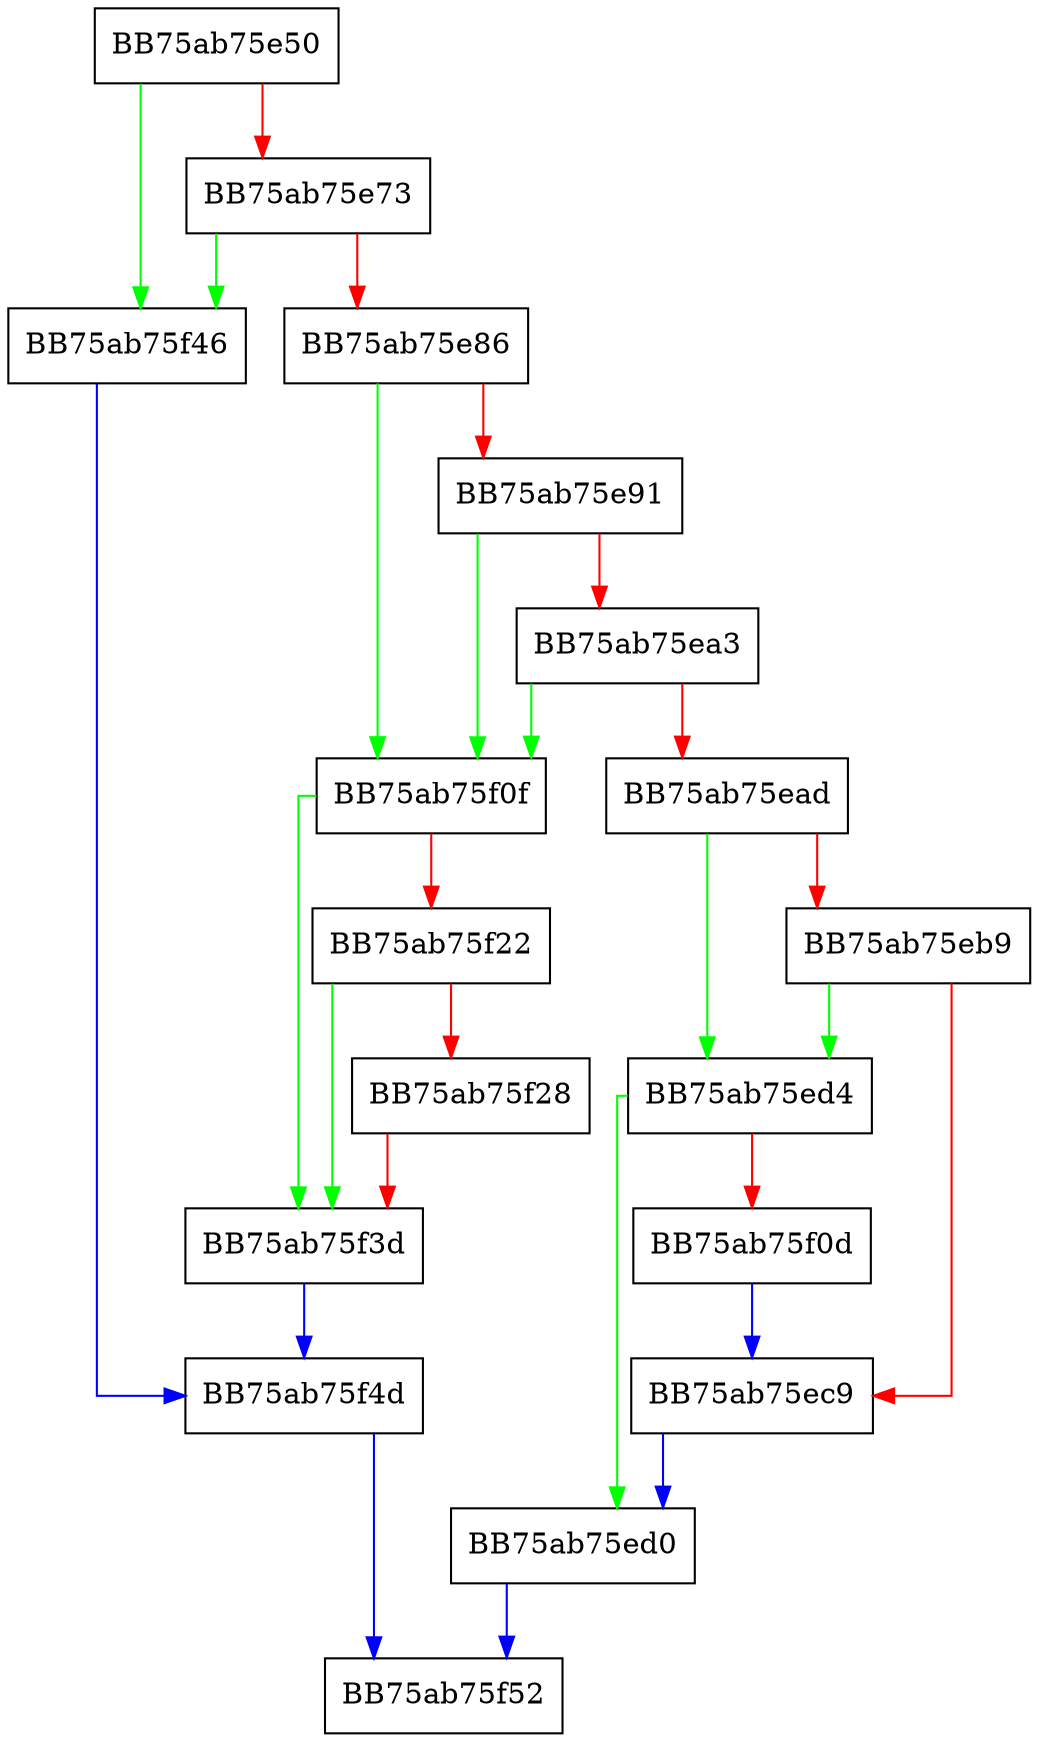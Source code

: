digraph pfnIsActiveThreat {
  node [shape="box"];
  graph [splines=ortho];
  BB75ab75e50 -> BB75ab75f46 [color="green"];
  BB75ab75e50 -> BB75ab75e73 [color="red"];
  BB75ab75e73 -> BB75ab75f46 [color="green"];
  BB75ab75e73 -> BB75ab75e86 [color="red"];
  BB75ab75e86 -> BB75ab75f0f [color="green"];
  BB75ab75e86 -> BB75ab75e91 [color="red"];
  BB75ab75e91 -> BB75ab75f0f [color="green"];
  BB75ab75e91 -> BB75ab75ea3 [color="red"];
  BB75ab75ea3 -> BB75ab75f0f [color="green"];
  BB75ab75ea3 -> BB75ab75ead [color="red"];
  BB75ab75ead -> BB75ab75ed4 [color="green"];
  BB75ab75ead -> BB75ab75eb9 [color="red"];
  BB75ab75eb9 -> BB75ab75ed4 [color="green"];
  BB75ab75eb9 -> BB75ab75ec9 [color="red"];
  BB75ab75ec9 -> BB75ab75ed0 [color="blue"];
  BB75ab75ed0 -> BB75ab75f52 [color="blue"];
  BB75ab75ed4 -> BB75ab75ed0 [color="green"];
  BB75ab75ed4 -> BB75ab75f0d [color="red"];
  BB75ab75f0d -> BB75ab75ec9 [color="blue"];
  BB75ab75f0f -> BB75ab75f3d [color="green"];
  BB75ab75f0f -> BB75ab75f22 [color="red"];
  BB75ab75f22 -> BB75ab75f3d [color="green"];
  BB75ab75f22 -> BB75ab75f28 [color="red"];
  BB75ab75f28 -> BB75ab75f3d [color="red"];
  BB75ab75f3d -> BB75ab75f4d [color="blue"];
  BB75ab75f46 -> BB75ab75f4d [color="blue"];
  BB75ab75f4d -> BB75ab75f52 [color="blue"];
}